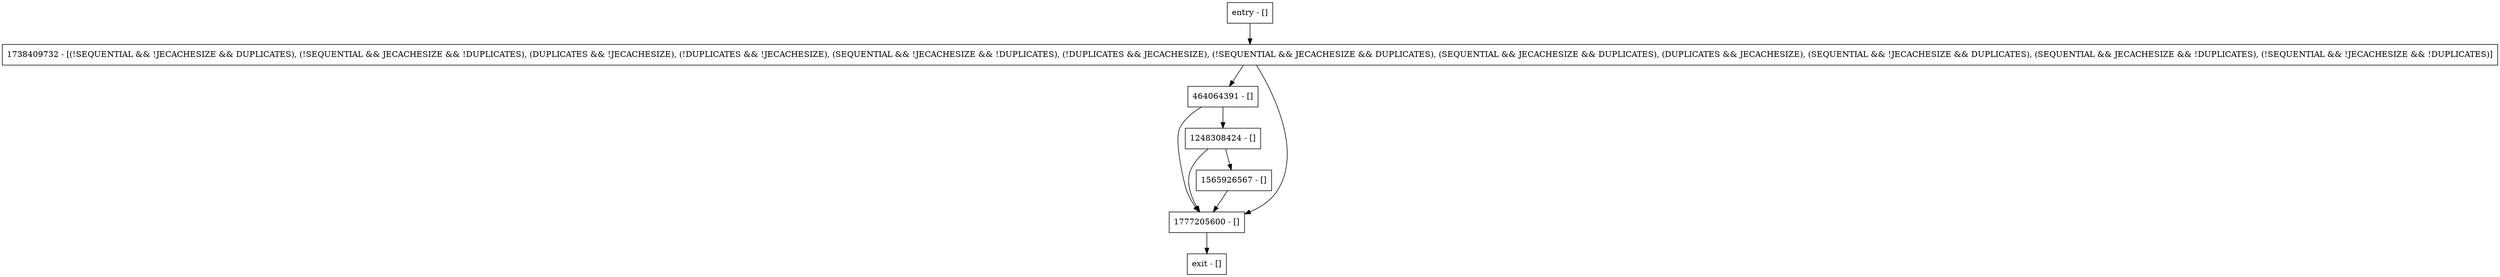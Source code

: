 digraph releaseDb {
node [shape=record];
entry [label="entry - []"];
exit [label="exit - []"];
1738409732 [label="1738409732 - [(!SEQUENTIAL && !JECACHESIZE && DUPLICATES), (!SEQUENTIAL && JECACHESIZE && !DUPLICATES), (DUPLICATES && !JECACHESIZE), (!DUPLICATES && !JECACHESIZE), (SEQUENTIAL && !JECACHESIZE && !DUPLICATES), (!DUPLICATES && JECACHESIZE), (!SEQUENTIAL && JECACHESIZE && DUPLICATES), (SEQUENTIAL && JECACHESIZE && DUPLICATES), (DUPLICATES && JECACHESIZE), (SEQUENTIAL && !JECACHESIZE && DUPLICATES), (SEQUENTIAL && JECACHESIZE && !DUPLICATES), (!SEQUENTIAL && !JECACHESIZE && !DUPLICATES)]"];
464064391 [label="464064391 - []"];
1777205600 [label="1777205600 - []"];
1248308424 [label="1248308424 - []"];
1565926567 [label="1565926567 - []"];
entry;
exit;
entry -> 1738409732;
1738409732 -> 464064391;
1738409732 -> 1777205600;
464064391 -> 1777205600;
464064391 -> 1248308424;
1777205600 -> exit;
1248308424 -> 1777205600;
1248308424 -> 1565926567;
1565926567 -> 1777205600;
}
